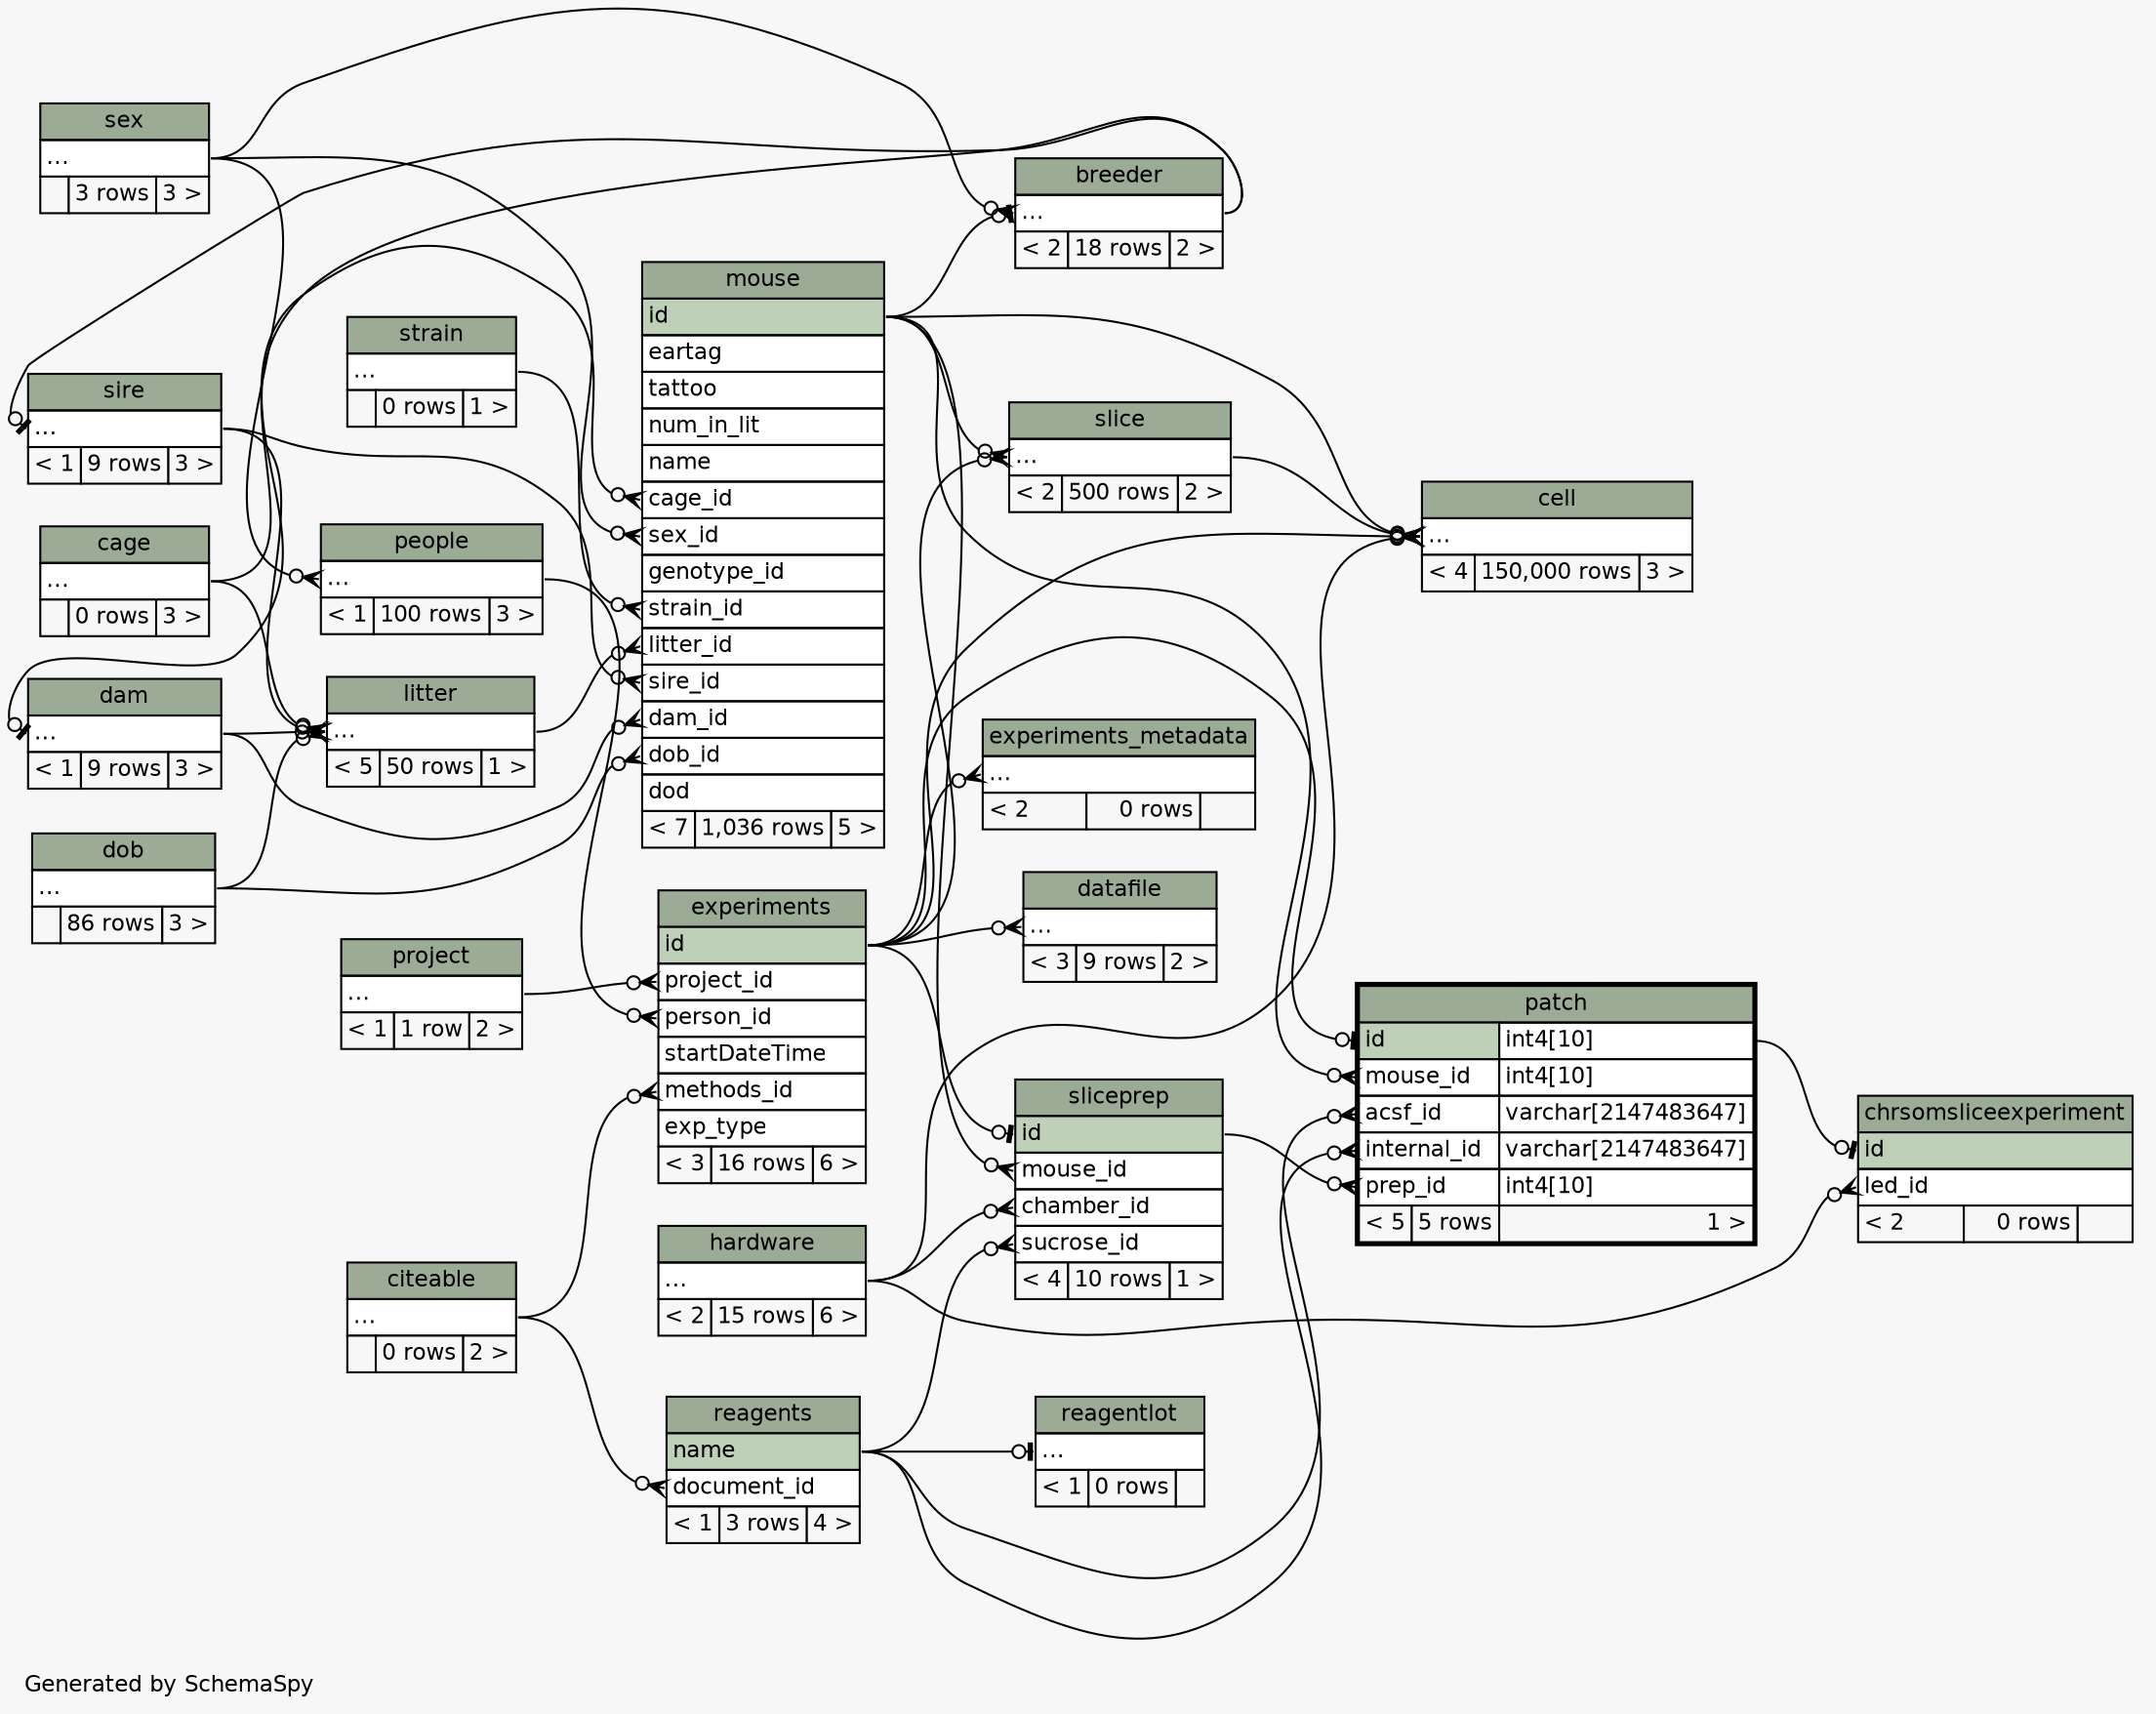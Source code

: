 // dot 2.32.0 on Windows 7 6.1
// SchemaSpy rev 590
digraph "twoDegreesRelationshipsDiagram" {
  graph [
    rankdir="RL"
    bgcolor="#f7f7f7"
    label="\nGenerated by SchemaSpy"
    labeljust="l"
    nodesep="0.18"
    ranksep="0.46"
    fontname="Helvetica"
    fontsize="11"
  ];
  node [
    fontname="Helvetica"
    fontsize="11"
    shape="plaintext"
  ];
  edge [
    arrowsize="0.8"
  ];
  "breeder":"elipses":w -> "mouse":"id":e [arrowhead=none dir=back arrowtail=teeodot];
  "breeder":"elipses":w -> "sex":"elipses":e [arrowhead=none dir=back arrowtail=crowodot];
  "cell":"elipses":w -> "experiments":"id":e [arrowhead=none dir=back arrowtail=crowodot];
  "cell":"elipses":w -> "hardware":"elipses":e [arrowhead=none dir=back arrowtail=crowodot];
  "cell":"elipses":w -> "mouse":"id":e [arrowhead=none dir=back arrowtail=crowodot];
  "cell":"elipses":w -> "slice":"elipses":e [arrowhead=none dir=back arrowtail=crowodot];
  "chrsomsliceexperiment":"id":w -> "patch":"id.type":e [arrowhead=none dir=back arrowtail=teeodot];
  "chrsomsliceexperiment":"led_id":w -> "hardware":"elipses":e [arrowhead=none dir=back arrowtail=crowodot];
  "dam":"elipses":w -> "breeder":"elipses":e [arrowhead=none dir=back arrowtail=teeodot];
  "datafile":"elipses":w -> "experiments":"id":e [arrowhead=none dir=back arrowtail=crowodot];
  "experiments":"methods_id":w -> "citeable":"elipses":e [arrowhead=none dir=back arrowtail=crowodot];
  "experiments":"person_id":w -> "people":"elipses":e [arrowhead=none dir=back arrowtail=crowodot];
  "experiments":"project_id":w -> "project":"elipses":e [arrowhead=none dir=back arrowtail=crowodot];
  "experiments_metadata":"elipses":w -> "experiments":"id":e [arrowhead=none dir=back arrowtail=crowodot];
  "litter":"elipses":w -> "cage":"elipses":e [arrowhead=none dir=back arrowtail=crowodot];
  "litter":"elipses":w -> "dam":"elipses":e [arrowhead=none dir=back arrowtail=crowodot];
  "litter":"elipses":w -> "dob":"elipses":e [arrowhead=none dir=back arrowtail=crowodot];
  "litter":"elipses":w -> "sire":"elipses":e [arrowhead=none dir=back arrowtail=crowodot];
  "mouse":"cage_id":w -> "cage":"elipses":e [arrowhead=none dir=back arrowtail=crowodot];
  "mouse":"dam_id":w -> "dam":"elipses":e [arrowhead=none dir=back arrowtail=crowodot];
  "mouse":"dob_id":w -> "dob":"elipses":e [arrowhead=none dir=back arrowtail=crowodot];
  "mouse":"litter_id":w -> "litter":"elipses":e [arrowhead=none dir=back arrowtail=crowodot];
  "mouse":"sex_id":w -> "sex":"elipses":e [arrowhead=none dir=back arrowtail=crowodot];
  "mouse":"sire_id":w -> "sire":"elipses":e [arrowhead=none dir=back arrowtail=crowodot];
  "mouse":"strain_id":w -> "strain":"elipses":e [arrowhead=none dir=back arrowtail=crowodot];
  "patch":"acsf_id":w -> "reagents":"name":e [arrowhead=none dir=back arrowtail=crowodot];
  "patch":"id":w -> "experiments":"id":e [arrowhead=none dir=back arrowtail=teeodot];
  "patch":"internal_id":w -> "reagents":"name":e [arrowhead=none dir=back arrowtail=crowodot];
  "patch":"mouse_id":w -> "mouse":"id":e [arrowhead=none dir=back arrowtail=crowodot];
  "patch":"prep_id":w -> "sliceprep":"id":e [arrowhead=none dir=back arrowtail=crowodot];
  "people":"elipses":w -> "sex":"elipses":e [arrowhead=none dir=back arrowtail=crowodot];
  "reagentlot":"elipses":w -> "reagents":"name":e [arrowhead=none dir=back arrowtail=teeodot];
  "reagents":"document_id":w -> "citeable":"elipses":e [arrowhead=none dir=back arrowtail=crowodot];
  "sire":"elipses":w -> "breeder":"elipses":e [arrowhead=none dir=back arrowtail=teeodot];
  "slice":"elipses":w -> "mouse":"id":e [arrowhead=none dir=back arrowtail=crowodot];
  "slice":"elipses":w -> "experiments":"id":e [arrowhead=none dir=back arrowtail=crowodot];
  "sliceprep":"chamber_id":w -> "hardware":"elipses":e [arrowhead=none dir=back arrowtail=crowodot];
  "sliceprep":"id":w -> "experiments":"id":e [arrowhead=none dir=back arrowtail=teeodot];
  "sliceprep":"mouse_id":w -> "mouse":"id":e [arrowhead=none dir=back arrowtail=crowodot];
  "sliceprep":"sucrose_id":w -> "reagents":"name":e [arrowhead=none dir=back arrowtail=crowodot];
  "breeder" [
    label=<
    <TABLE BORDER="0" CELLBORDER="1" CELLSPACING="0" BGCOLOR="#ffffff">
      <TR><TD COLSPAN="3" BGCOLOR="#9bab96" ALIGN="CENTER">breeder</TD></TR>
      <TR><TD PORT="elipses" COLSPAN="3" ALIGN="LEFT">...</TD></TR>
      <TR><TD ALIGN="LEFT" BGCOLOR="#f7f7f7">&lt; 2</TD><TD ALIGN="RIGHT" BGCOLOR="#f7f7f7">18 rows</TD><TD ALIGN="RIGHT" BGCOLOR="#f7f7f7">2 &gt;</TD></TR>
    </TABLE>>
    URL="breeder.html"
    tooltip="breeder"
  ];
  "cage" [
    label=<
    <TABLE BORDER="0" CELLBORDER="1" CELLSPACING="0" BGCOLOR="#ffffff">
      <TR><TD COLSPAN="3" BGCOLOR="#9bab96" ALIGN="CENTER">cage</TD></TR>
      <TR><TD PORT="elipses" COLSPAN="3" ALIGN="LEFT">...</TD></TR>
      <TR><TD ALIGN="LEFT" BGCOLOR="#f7f7f7">  </TD><TD ALIGN="RIGHT" BGCOLOR="#f7f7f7">0 rows</TD><TD ALIGN="RIGHT" BGCOLOR="#f7f7f7">3 &gt;</TD></TR>
    </TABLE>>
    URL="cage.html"
    tooltip="cage"
  ];
  "cell" [
    label=<
    <TABLE BORDER="0" CELLBORDER="1" CELLSPACING="0" BGCOLOR="#ffffff">
      <TR><TD COLSPAN="3" BGCOLOR="#9bab96" ALIGN="CENTER">cell</TD></TR>
      <TR><TD PORT="elipses" COLSPAN="3" ALIGN="LEFT">...</TD></TR>
      <TR><TD ALIGN="LEFT" BGCOLOR="#f7f7f7">&lt; 4</TD><TD ALIGN="RIGHT" BGCOLOR="#f7f7f7">150,000 rows</TD><TD ALIGN="RIGHT" BGCOLOR="#f7f7f7">3 &gt;</TD></TR>
    </TABLE>>
    URL="cell.html"
    tooltip="cell"
  ];
  "chrsomsliceexperiment" [
    label=<
    <TABLE BORDER="0" CELLBORDER="1" CELLSPACING="0" BGCOLOR="#ffffff">
      <TR><TD COLSPAN="3" BGCOLOR="#9bab96" ALIGN="CENTER">chrsomsliceexperiment</TD></TR>
      <TR><TD PORT="id" COLSPAN="3" BGCOLOR="#bed1b8" ALIGN="LEFT">id</TD></TR>
      <TR><TD PORT="led_id" COLSPAN="3" ALIGN="LEFT">led_id</TD></TR>
      <TR><TD ALIGN="LEFT" BGCOLOR="#f7f7f7">&lt; 2</TD><TD ALIGN="RIGHT" BGCOLOR="#f7f7f7">0 rows</TD><TD ALIGN="RIGHT" BGCOLOR="#f7f7f7">  </TD></TR>
    </TABLE>>
    URL="chrsomsliceexperiment.html"
    tooltip="chrsomsliceexperiment"
  ];
  "citeable" [
    label=<
    <TABLE BORDER="0" CELLBORDER="1" CELLSPACING="0" BGCOLOR="#ffffff">
      <TR><TD COLSPAN="3" BGCOLOR="#9bab96" ALIGN="CENTER">citeable</TD></TR>
      <TR><TD PORT="elipses" COLSPAN="3" ALIGN="LEFT">...</TD></TR>
      <TR><TD ALIGN="LEFT" BGCOLOR="#f7f7f7">  </TD><TD ALIGN="RIGHT" BGCOLOR="#f7f7f7">0 rows</TD><TD ALIGN="RIGHT" BGCOLOR="#f7f7f7">2 &gt;</TD></TR>
    </TABLE>>
    URL="citeable.html"
    tooltip="citeable"
  ];
  "dam" [
    label=<
    <TABLE BORDER="0" CELLBORDER="1" CELLSPACING="0" BGCOLOR="#ffffff">
      <TR><TD COLSPAN="3" BGCOLOR="#9bab96" ALIGN="CENTER">dam</TD></TR>
      <TR><TD PORT="elipses" COLSPAN="3" ALIGN="LEFT">...</TD></TR>
      <TR><TD ALIGN="LEFT" BGCOLOR="#f7f7f7">&lt; 1</TD><TD ALIGN="RIGHT" BGCOLOR="#f7f7f7">9 rows</TD><TD ALIGN="RIGHT" BGCOLOR="#f7f7f7">3 &gt;</TD></TR>
    </TABLE>>
    URL="dam.html"
    tooltip="dam"
  ];
  "datafile" [
    label=<
    <TABLE BORDER="0" CELLBORDER="1" CELLSPACING="0" BGCOLOR="#ffffff">
      <TR><TD COLSPAN="3" BGCOLOR="#9bab96" ALIGN="CENTER">datafile</TD></TR>
      <TR><TD PORT="elipses" COLSPAN="3" ALIGN="LEFT">...</TD></TR>
      <TR><TD ALIGN="LEFT" BGCOLOR="#f7f7f7">&lt; 3</TD><TD ALIGN="RIGHT" BGCOLOR="#f7f7f7">9 rows</TD><TD ALIGN="RIGHT" BGCOLOR="#f7f7f7">2 &gt;</TD></TR>
    </TABLE>>
    URL="datafile.html"
    tooltip="datafile"
  ];
  "dob" [
    label=<
    <TABLE BORDER="0" CELLBORDER="1" CELLSPACING="0" BGCOLOR="#ffffff">
      <TR><TD COLSPAN="3" BGCOLOR="#9bab96" ALIGN="CENTER">dob</TD></TR>
      <TR><TD PORT="elipses" COLSPAN="3" ALIGN="LEFT">...</TD></TR>
      <TR><TD ALIGN="LEFT" BGCOLOR="#f7f7f7">  </TD><TD ALIGN="RIGHT" BGCOLOR="#f7f7f7">86 rows</TD><TD ALIGN="RIGHT" BGCOLOR="#f7f7f7">3 &gt;</TD></TR>
    </TABLE>>
    URL="dob.html"
    tooltip="dob"
  ];
  "experiments" [
    label=<
    <TABLE BORDER="0" CELLBORDER="1" CELLSPACING="0" BGCOLOR="#ffffff">
      <TR><TD COLSPAN="3" BGCOLOR="#9bab96" ALIGN="CENTER">experiments</TD></TR>
      <TR><TD PORT="id" COLSPAN="3" BGCOLOR="#bed1b8" ALIGN="LEFT">id</TD></TR>
      <TR><TD PORT="project_id" COLSPAN="3" ALIGN="LEFT">project_id</TD></TR>
      <TR><TD PORT="person_id" COLSPAN="3" ALIGN="LEFT">person_id</TD></TR>
      <TR><TD PORT="startDateTime" COLSPAN="3" ALIGN="LEFT">startDateTime</TD></TR>
      <TR><TD PORT="methods_id" COLSPAN="3" ALIGN="LEFT">methods_id</TD></TR>
      <TR><TD PORT="exp_type" COLSPAN="3" ALIGN="LEFT">exp_type</TD></TR>
      <TR><TD ALIGN="LEFT" BGCOLOR="#f7f7f7">&lt; 3</TD><TD ALIGN="RIGHT" BGCOLOR="#f7f7f7">16 rows</TD><TD ALIGN="RIGHT" BGCOLOR="#f7f7f7">6 &gt;</TD></TR>
    </TABLE>>
    URL="experiments.html"
    tooltip="experiments"
  ];
  "experiments_metadata" [
    label=<
    <TABLE BORDER="0" CELLBORDER="1" CELLSPACING="0" BGCOLOR="#ffffff">
      <TR><TD COLSPAN="3" BGCOLOR="#9bab96" ALIGN="CENTER">experiments_metadata</TD></TR>
      <TR><TD PORT="elipses" COLSPAN="3" ALIGN="LEFT">...</TD></TR>
      <TR><TD ALIGN="LEFT" BGCOLOR="#f7f7f7">&lt; 2</TD><TD ALIGN="RIGHT" BGCOLOR="#f7f7f7">0 rows</TD><TD ALIGN="RIGHT" BGCOLOR="#f7f7f7">  </TD></TR>
    </TABLE>>
    URL="experiments_metadata.html"
    tooltip="experiments_metadata"
  ];
  "hardware" [
    label=<
    <TABLE BORDER="0" CELLBORDER="1" CELLSPACING="0" BGCOLOR="#ffffff">
      <TR><TD COLSPAN="3" BGCOLOR="#9bab96" ALIGN="CENTER">hardware</TD></TR>
      <TR><TD PORT="elipses" COLSPAN="3" ALIGN="LEFT">...</TD></TR>
      <TR><TD ALIGN="LEFT" BGCOLOR="#f7f7f7">&lt; 2</TD><TD ALIGN="RIGHT" BGCOLOR="#f7f7f7">15 rows</TD><TD ALIGN="RIGHT" BGCOLOR="#f7f7f7">6 &gt;</TD></TR>
    </TABLE>>
    URL="hardware.html"
    tooltip="hardware"
  ];
  "litter" [
    label=<
    <TABLE BORDER="0" CELLBORDER="1" CELLSPACING="0" BGCOLOR="#ffffff">
      <TR><TD COLSPAN="3" BGCOLOR="#9bab96" ALIGN="CENTER">litter</TD></TR>
      <TR><TD PORT="elipses" COLSPAN="3" ALIGN="LEFT">...</TD></TR>
      <TR><TD ALIGN="LEFT" BGCOLOR="#f7f7f7">&lt; 5</TD><TD ALIGN="RIGHT" BGCOLOR="#f7f7f7">50 rows</TD><TD ALIGN="RIGHT" BGCOLOR="#f7f7f7">1 &gt;</TD></TR>
    </TABLE>>
    URL="litter.html"
    tooltip="litter"
  ];
  "mouse" [
    label=<
    <TABLE BORDER="0" CELLBORDER="1" CELLSPACING="0" BGCOLOR="#ffffff">
      <TR><TD COLSPAN="3" BGCOLOR="#9bab96" ALIGN="CENTER">mouse</TD></TR>
      <TR><TD PORT="id" COLSPAN="3" BGCOLOR="#bed1b8" ALIGN="LEFT">id</TD></TR>
      <TR><TD PORT="eartag" COLSPAN="3" ALIGN="LEFT">eartag</TD></TR>
      <TR><TD PORT="tattoo" COLSPAN="3" ALIGN="LEFT">tattoo</TD></TR>
      <TR><TD PORT="num_in_lit" COLSPAN="3" ALIGN="LEFT">num_in_lit</TD></TR>
      <TR><TD PORT="name" COLSPAN="3" ALIGN="LEFT">name</TD></TR>
      <TR><TD PORT="cage_id" COLSPAN="3" ALIGN="LEFT">cage_id</TD></TR>
      <TR><TD PORT="sex_id" COLSPAN="3" ALIGN="LEFT">sex_id</TD></TR>
      <TR><TD PORT="genotype_id" COLSPAN="3" ALIGN="LEFT">genotype_id</TD></TR>
      <TR><TD PORT="strain_id" COLSPAN="3" ALIGN="LEFT">strain_id</TD></TR>
      <TR><TD PORT="litter_id" COLSPAN="3" ALIGN="LEFT">litter_id</TD></TR>
      <TR><TD PORT="sire_id" COLSPAN="3" ALIGN="LEFT">sire_id</TD></TR>
      <TR><TD PORT="dam_id" COLSPAN="3" ALIGN="LEFT">dam_id</TD></TR>
      <TR><TD PORT="dob_id" COLSPAN="3" ALIGN="LEFT">dob_id</TD></TR>
      <TR><TD PORT="dod" COLSPAN="3" ALIGN="LEFT">dod</TD></TR>
      <TR><TD ALIGN="LEFT" BGCOLOR="#f7f7f7">&lt; 7</TD><TD ALIGN="RIGHT" BGCOLOR="#f7f7f7">1,036 rows</TD><TD ALIGN="RIGHT" BGCOLOR="#f7f7f7">5 &gt;</TD></TR>
    </TABLE>>
    URL="mouse.html"
    tooltip="mouse"
  ];
  "patch" [
    label=<
    <TABLE BORDER="2" CELLBORDER="1" CELLSPACING="0" BGCOLOR="#ffffff">
      <TR><TD COLSPAN="3" BGCOLOR="#9bab96" ALIGN="CENTER">patch</TD></TR>
      <TR><TD PORT="id" COLSPAN="2" BGCOLOR="#bed1b8" ALIGN="LEFT">id</TD><TD PORT="id.type" ALIGN="LEFT">int4[10]</TD></TR>
      <TR><TD PORT="mouse_id" COLSPAN="2" ALIGN="LEFT">mouse_id</TD><TD PORT="mouse_id.type" ALIGN="LEFT">int4[10]</TD></TR>
      <TR><TD PORT="acsf_id" COLSPAN="2" ALIGN="LEFT">acsf_id</TD><TD PORT="acsf_id.type" ALIGN="LEFT">varchar[2147483647]</TD></TR>
      <TR><TD PORT="internal_id" COLSPAN="2" ALIGN="LEFT">internal_id</TD><TD PORT="internal_id.type" ALIGN="LEFT">varchar[2147483647]</TD></TR>
      <TR><TD PORT="prep_id" COLSPAN="2" ALIGN="LEFT">prep_id</TD><TD PORT="prep_id.type" ALIGN="LEFT">int4[10]</TD></TR>
      <TR><TD ALIGN="LEFT" BGCOLOR="#f7f7f7">&lt; 5</TD><TD ALIGN="RIGHT" BGCOLOR="#f7f7f7">5 rows</TD><TD ALIGN="RIGHT" BGCOLOR="#f7f7f7">1 &gt;</TD></TR>
    </TABLE>>
    URL="patch.html"
    tooltip="patch"
  ];
  "people" [
    label=<
    <TABLE BORDER="0" CELLBORDER="1" CELLSPACING="0" BGCOLOR="#ffffff">
      <TR><TD COLSPAN="3" BGCOLOR="#9bab96" ALIGN="CENTER">people</TD></TR>
      <TR><TD PORT="elipses" COLSPAN="3" ALIGN="LEFT">...</TD></TR>
      <TR><TD ALIGN="LEFT" BGCOLOR="#f7f7f7">&lt; 1</TD><TD ALIGN="RIGHT" BGCOLOR="#f7f7f7">100 rows</TD><TD ALIGN="RIGHT" BGCOLOR="#f7f7f7">3 &gt;</TD></TR>
    </TABLE>>
    URL="people.html"
    tooltip="people"
  ];
  "project" [
    label=<
    <TABLE BORDER="0" CELLBORDER="1" CELLSPACING="0" BGCOLOR="#ffffff">
      <TR><TD COLSPAN="3" BGCOLOR="#9bab96" ALIGN="CENTER">project</TD></TR>
      <TR><TD PORT="elipses" COLSPAN="3" ALIGN="LEFT">...</TD></TR>
      <TR><TD ALIGN="LEFT" BGCOLOR="#f7f7f7">&lt; 1</TD><TD ALIGN="RIGHT" BGCOLOR="#f7f7f7">1 row</TD><TD ALIGN="RIGHT" BGCOLOR="#f7f7f7">2 &gt;</TD></TR>
    </TABLE>>
    URL="project.html"
    tooltip="project"
  ];
  "reagentlot" [
    label=<
    <TABLE BORDER="0" CELLBORDER="1" CELLSPACING="0" BGCOLOR="#ffffff">
      <TR><TD COLSPAN="3" BGCOLOR="#9bab96" ALIGN="CENTER">reagentlot</TD></TR>
      <TR><TD PORT="elipses" COLSPAN="3" ALIGN="LEFT">...</TD></TR>
      <TR><TD ALIGN="LEFT" BGCOLOR="#f7f7f7">&lt; 1</TD><TD ALIGN="RIGHT" BGCOLOR="#f7f7f7">0 rows</TD><TD ALIGN="RIGHT" BGCOLOR="#f7f7f7">  </TD></TR>
    </TABLE>>
    URL="reagentlot.html"
    tooltip="reagentlot"
  ];
  "reagents" [
    label=<
    <TABLE BORDER="0" CELLBORDER="1" CELLSPACING="0" BGCOLOR="#ffffff">
      <TR><TD COLSPAN="3" BGCOLOR="#9bab96" ALIGN="CENTER">reagents</TD></TR>
      <TR><TD PORT="name" COLSPAN="3" BGCOLOR="#bed1b8" ALIGN="LEFT">name</TD></TR>
      <TR><TD PORT="document_id" COLSPAN="3" ALIGN="LEFT">document_id</TD></TR>
      <TR><TD ALIGN="LEFT" BGCOLOR="#f7f7f7">&lt; 1</TD><TD ALIGN="RIGHT" BGCOLOR="#f7f7f7">3 rows</TD><TD ALIGN="RIGHT" BGCOLOR="#f7f7f7">4 &gt;</TD></TR>
    </TABLE>>
    URL="reagents.html"
    tooltip="reagents"
  ];
  "sex" [
    label=<
    <TABLE BORDER="0" CELLBORDER="1" CELLSPACING="0" BGCOLOR="#ffffff">
      <TR><TD COLSPAN="3" BGCOLOR="#9bab96" ALIGN="CENTER">sex</TD></TR>
      <TR><TD PORT="elipses" COLSPAN="3" ALIGN="LEFT">...</TD></TR>
      <TR><TD ALIGN="LEFT" BGCOLOR="#f7f7f7">  </TD><TD ALIGN="RIGHT" BGCOLOR="#f7f7f7">3 rows</TD><TD ALIGN="RIGHT" BGCOLOR="#f7f7f7">3 &gt;</TD></TR>
    </TABLE>>
    URL="sex.html"
    tooltip="sex"
  ];
  "sire" [
    label=<
    <TABLE BORDER="0" CELLBORDER="1" CELLSPACING="0" BGCOLOR="#ffffff">
      <TR><TD COLSPAN="3" BGCOLOR="#9bab96" ALIGN="CENTER">sire</TD></TR>
      <TR><TD PORT="elipses" COLSPAN="3" ALIGN="LEFT">...</TD></TR>
      <TR><TD ALIGN="LEFT" BGCOLOR="#f7f7f7">&lt; 1</TD><TD ALIGN="RIGHT" BGCOLOR="#f7f7f7">9 rows</TD><TD ALIGN="RIGHT" BGCOLOR="#f7f7f7">3 &gt;</TD></TR>
    </TABLE>>
    URL="sire.html"
    tooltip="sire"
  ];
  "slice" [
    label=<
    <TABLE BORDER="0" CELLBORDER="1" CELLSPACING="0" BGCOLOR="#ffffff">
      <TR><TD COLSPAN="3" BGCOLOR="#9bab96" ALIGN="CENTER">slice</TD></TR>
      <TR><TD PORT="elipses" COLSPAN="3" ALIGN="LEFT">...</TD></TR>
      <TR><TD ALIGN="LEFT" BGCOLOR="#f7f7f7">&lt; 2</TD><TD ALIGN="RIGHT" BGCOLOR="#f7f7f7">500 rows</TD><TD ALIGN="RIGHT" BGCOLOR="#f7f7f7">2 &gt;</TD></TR>
    </TABLE>>
    URL="slice.html"
    tooltip="slice"
  ];
  "sliceprep" [
    label=<
    <TABLE BORDER="0" CELLBORDER="1" CELLSPACING="0" BGCOLOR="#ffffff">
      <TR><TD COLSPAN="3" BGCOLOR="#9bab96" ALIGN="CENTER">sliceprep</TD></TR>
      <TR><TD PORT="id" COLSPAN="3" BGCOLOR="#bed1b8" ALIGN="LEFT">id</TD></TR>
      <TR><TD PORT="mouse_id" COLSPAN="3" ALIGN="LEFT">mouse_id</TD></TR>
      <TR><TD PORT="chamber_id" COLSPAN="3" ALIGN="LEFT">chamber_id</TD></TR>
      <TR><TD PORT="sucrose_id" COLSPAN="3" ALIGN="LEFT">sucrose_id</TD></TR>
      <TR><TD ALIGN="LEFT" BGCOLOR="#f7f7f7">&lt; 4</TD><TD ALIGN="RIGHT" BGCOLOR="#f7f7f7">10 rows</TD><TD ALIGN="RIGHT" BGCOLOR="#f7f7f7">1 &gt;</TD></TR>
    </TABLE>>
    URL="sliceprep.html"
    tooltip="sliceprep"
  ];
  "strain" [
    label=<
    <TABLE BORDER="0" CELLBORDER="1" CELLSPACING="0" BGCOLOR="#ffffff">
      <TR><TD COLSPAN="3" BGCOLOR="#9bab96" ALIGN="CENTER">strain</TD></TR>
      <TR><TD PORT="elipses" COLSPAN="3" ALIGN="LEFT">...</TD></TR>
      <TR><TD ALIGN="LEFT" BGCOLOR="#f7f7f7">  </TD><TD ALIGN="RIGHT" BGCOLOR="#f7f7f7">0 rows</TD><TD ALIGN="RIGHT" BGCOLOR="#f7f7f7">1 &gt;</TD></TR>
    </TABLE>>
    URL="strain.html"
    tooltip="strain"
  ];
}
